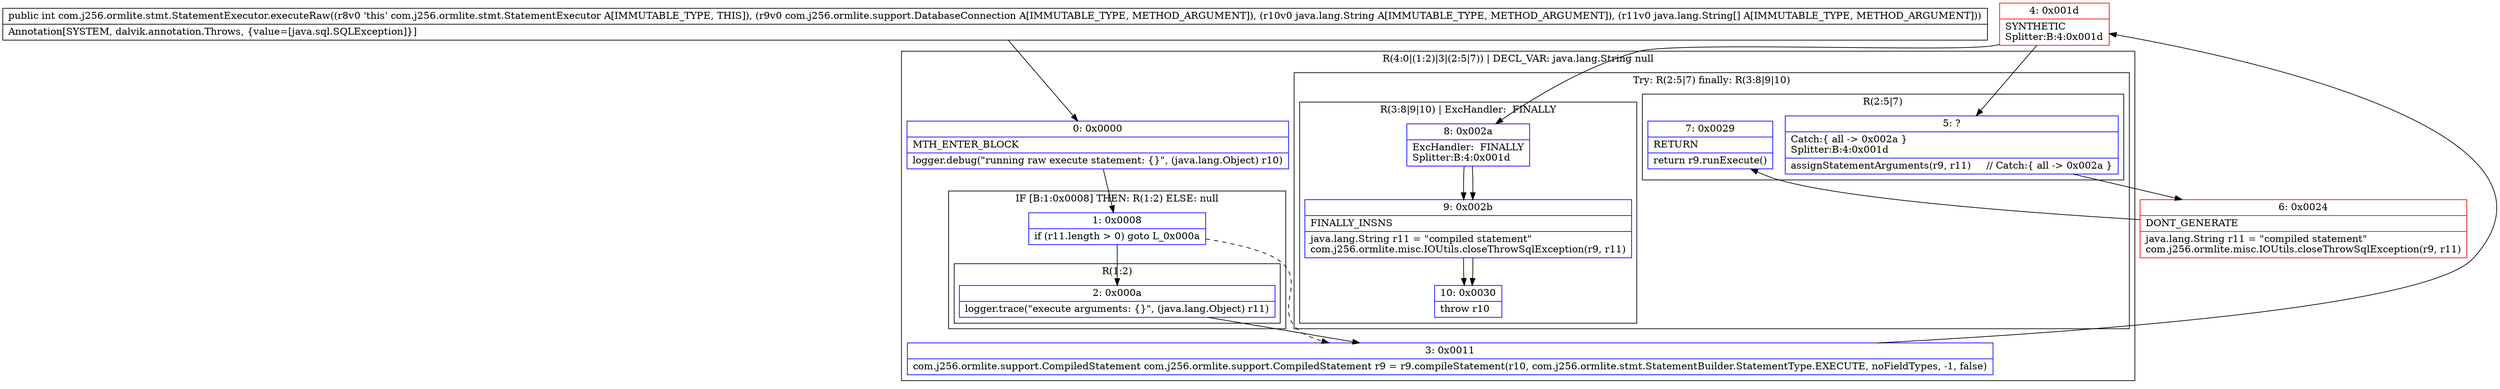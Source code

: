 digraph "CFG forcom.j256.ormlite.stmt.StatementExecutor.executeRaw(Lcom\/j256\/ormlite\/support\/DatabaseConnection;Ljava\/lang\/String;[Ljava\/lang\/String;)I" {
subgraph cluster_Region_846854394 {
label = "R(4:0|(1:2)|3|(2:5|7)) | DECL_VAR: java.lang.String null\l";
node [shape=record,color=blue];
Node_0 [shape=record,label="{0\:\ 0x0000|MTH_ENTER_BLOCK\l|logger.debug(\"running raw execute statement: \{\}\", (java.lang.Object) r10)\l}"];
subgraph cluster_IfRegion_1714309690 {
label = "IF [B:1:0x0008] THEN: R(1:2) ELSE: null";
node [shape=record,color=blue];
Node_1 [shape=record,label="{1\:\ 0x0008|if (r11.length \> 0) goto L_0x000a\l}"];
subgraph cluster_Region_1477888375 {
label = "R(1:2)";
node [shape=record,color=blue];
Node_2 [shape=record,label="{2\:\ 0x000a|logger.trace(\"execute arguments: \{\}\", (java.lang.Object) r11)\l}"];
}
}
Node_3 [shape=record,label="{3\:\ 0x0011|com.j256.ormlite.support.CompiledStatement com.j256.ormlite.support.CompiledStatement r9 = r9.compileStatement(r10, com.j256.ormlite.stmt.StatementBuilder.StatementType.EXECUTE, noFieldTypes, \-1, false)\l}"];
subgraph cluster_TryCatchRegion_49236913 {
label = "Try: R(2:5|7) finally: R(3:8|9|10)";
node [shape=record,color=blue];
subgraph cluster_Region_646614691 {
label = "R(2:5|7)";
node [shape=record,color=blue];
Node_5 [shape=record,label="{5\:\ ?|Catch:\{ all \-\> 0x002a \}\lSplitter:B:4:0x001d\l|assignStatementArguments(r9, r11)     \/\/ Catch:\{ all \-\> 0x002a \}\l}"];
Node_7 [shape=record,label="{7\:\ 0x0029|RETURN\l|return r9.runExecute()\l}"];
}
subgraph cluster_Region_1662059097 {
label = "R(3:8|9|10) | ExcHandler:  FINALLY\l";
node [shape=record,color=blue];
Node_8 [shape=record,label="{8\:\ 0x002a|ExcHandler:  FINALLY\lSplitter:B:4:0x001d\l}"];
Node_9 [shape=record,label="{9\:\ 0x002b|FINALLY_INSNS\l|java.lang.String r11 = \"compiled statement\"\lcom.j256.ormlite.misc.IOUtils.closeThrowSqlException(r9, r11)\l}"];
Node_10 [shape=record,label="{10\:\ 0x0030|throw r10\l}"];
}
}
}
subgraph cluster_Region_1662059097 {
label = "R(3:8|9|10) | ExcHandler:  FINALLY\l";
node [shape=record,color=blue];
Node_8 [shape=record,label="{8\:\ 0x002a|ExcHandler:  FINALLY\lSplitter:B:4:0x001d\l}"];
Node_9 [shape=record,label="{9\:\ 0x002b|FINALLY_INSNS\l|java.lang.String r11 = \"compiled statement\"\lcom.j256.ormlite.misc.IOUtils.closeThrowSqlException(r9, r11)\l}"];
Node_10 [shape=record,label="{10\:\ 0x0030|throw r10\l}"];
}
Node_4 [shape=record,color=red,label="{4\:\ 0x001d|SYNTHETIC\lSplitter:B:4:0x001d\l}"];
Node_6 [shape=record,color=red,label="{6\:\ 0x0024|DONT_GENERATE\l|java.lang.String r11 = \"compiled statement\"\lcom.j256.ormlite.misc.IOUtils.closeThrowSqlException(r9, r11)\l}"];
MethodNode[shape=record,label="{public int com.j256.ormlite.stmt.StatementExecutor.executeRaw((r8v0 'this' com.j256.ormlite.stmt.StatementExecutor A[IMMUTABLE_TYPE, THIS]), (r9v0 com.j256.ormlite.support.DatabaseConnection A[IMMUTABLE_TYPE, METHOD_ARGUMENT]), (r10v0 java.lang.String A[IMMUTABLE_TYPE, METHOD_ARGUMENT]), (r11v0 java.lang.String[] A[IMMUTABLE_TYPE, METHOD_ARGUMENT]))  | Annotation[SYSTEM, dalvik.annotation.Throws, \{value=[java.sql.SQLException]\}]\l}"];
MethodNode -> Node_0;
Node_0 -> Node_1;
Node_1 -> Node_2;
Node_1 -> Node_3[style=dashed];
Node_2 -> Node_3;
Node_3 -> Node_4;
Node_5 -> Node_6;
Node_8 -> Node_9;
Node_9 -> Node_10;
Node_8 -> Node_9;
Node_9 -> Node_10;
Node_4 -> Node_5;
Node_4 -> Node_8;
Node_6 -> Node_7;
}


